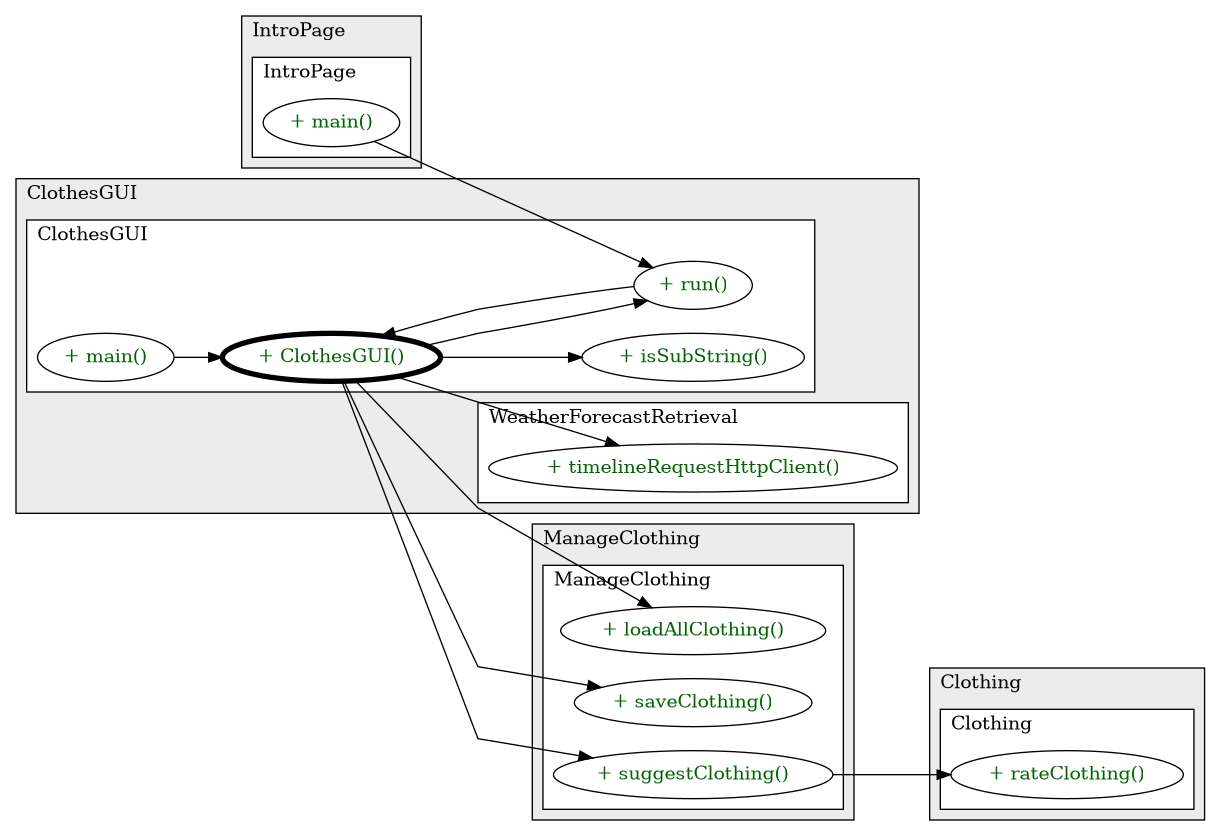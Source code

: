 @startuml

/' diagram meta data start
config=CallConfiguration;
{
  "rootMethod": "ClothesGUI#ClothesGUI(String)",
  "projectClassification": {
    "searchMode": "OpenProject", // OpenProject, AllProjects
    "includedProjects": "",
    "pathEndKeywords": "*.impl",
    "isClientPath": "",
    "isClientName": "",
    "isTestPath": "",
    "isTestName": "",
    "isMappingPath": "",
    "isMappingName": "",
    "isDataAccessPath": "",
    "isDataAccessName": "",
    "isDataStructurePath": "",
    "isDataStructureName": "",
    "isInterfaceStructuresPath": "",
    "isInterfaceStructuresName": "",
    "isEntryPointPath": "",
    "isEntryPointName": "",
    "treatFinalFieldsAsMandatory": false
  },
  "graphRestriction": {
    "classPackageExcludeFilter": "",
    "classPackageIncludeFilter": "",
    "classNameExcludeFilter": "",
    "classNameIncludeFilter": "",
    "methodNameExcludeFilter": "",
    "methodNameIncludeFilter": "",
    "removeByInheritance": "", // inheritance/annotation based filtering is done in a second step
    "removeByAnnotation": "",
    "removeByClassPackage": "", // cleanup the graph after inheritance/annotation based filtering is done
    "removeByClassName": "",
    "cutMappings": false,
    "cutEnum": true,
    "cutTests": true,
    "cutClient": true,
    "cutDataAccess": true,
    "cutInterfaceStructures": true,
    "cutDataStructures": true,
    "cutGetterAndSetter": true,
    "cutConstructors": true
  },
  "graphTraversal": {
    "forwardDepth": 3,
    "backwardDepth": 3,
    "classPackageExcludeFilter": "",
    "classPackageIncludeFilter": "",
    "classNameExcludeFilter": "",
    "classNameIncludeFilter": "",
    "methodNameExcludeFilter": "",
    "methodNameIncludeFilter": "",
    "hideMappings": false,
    "hideDataStructures": false,
    "hidePrivateMethods": true,
    "hideInterfaceCalls": true, // indirection: implementation -> interface (is hidden) -> implementation
    "onlyShowApplicationEntryPoints": false, // root node is included
    "useMethodCallsForStructureDiagram": "ForwardOnly" // ForwardOnly, BothDirections, No
  },
  "details": {
    "aggregation": "GroupByClass", // ByClass, GroupByClass, None
    "showMethodParametersTypes": false,
    "showMethodParametersNames": false,
    "showMethodReturnType": false,
    "showPackageLevels": 2,
    "showCallOrder": false,
    "edgeMode": "MethodsOnly", // TypesOnly, MethodsOnly, TypesAndMethods, MethodsAndDirectTypeUsage
    "showDetailedClassStructure": false
  },
  "rootClass": "ClothesGUI",
  "extensionCallbackMethod": "" // qualified.class.name#methodName - signature: public static String method(String)
}
diagram meta data end '/



digraph g {
    rankdir="LR"
    splines=polyline
    

'nodes 
subgraph cluster_1158492072 { 
   	label=Clothing
	labeljust=l
	fillcolor="#ececec"
	style=filled
   
   subgraph cluster_823980242 { 
   	label=Clothing
	labeljust=l
	fillcolor=white
	style=filled
   
   Clothing1158492072XXXrateClothing938360866[
	label="+ rateClothing()"
	style=filled
	fillcolor=white
	tooltip="Clothing

null"
	fontcolor=darkgreen
];
} 
} 

subgraph cluster_1419622661 { 
   	label=IntroPage
	labeljust=l
	fillcolor="#ececec"
	style=filled
   
   subgraph cluster_1855103944 { 
   	label=IntroPage
	labeljust=l
	fillcolor=white
	style=filled
   
   IntroPage1419622661XXXmain1859653459[
	label="+ main()"
	style=filled
	fillcolor=white
	tooltip="IntroPage

null"
	fontcolor=darkgreen
];
} 
} 

subgraph cluster_368141357 { 
   	label=ManageClothing
	labeljust=l
	fillcolor="#ececec"
	style=filled
   
   subgraph cluster_110925838 { 
   	label=ManageClothing
	labeljust=l
	fillcolor=white
	style=filled
   
   ManageClothing368141357XXXloadAllClothing1808118735[
	label="+ loadAllClothing()"
	style=filled
	fillcolor=white
	tooltip="ManageClothing

null"
	fontcolor=darkgreen
];

ManageClothing368141357XXXsaveClothing1120666637[
	label="+ saveClothing()"
	style=filled
	fillcolor=white
	tooltip="ManageClothing

null"
	fontcolor=darkgreen
];

ManageClothing368141357XXXsuggestClothing1161248268[
	label="+ suggestClothing()"
	style=filled
	fillcolor=white
	tooltip="ManageClothing

null"
	fontcolor=darkgreen
];
} 
} 

subgraph cluster_910778355 { 
   	label=ClothesGUI
	labeljust=l
	fillcolor="#ececec"
	style=filled
   
   subgraph cluster_1222314080 { 
   	label=WeatherForecastRetrieval
	labeljust=l
	fillcolor=white
	style=filled
   
   WeatherForecastRetrieval910778355XXXtimelineRequestHttpClient2013066710[
	label="+ timelineRequestHttpClient()"
	style=filled
	fillcolor=white
	tooltip="WeatherForecastRetrieval

null"
	fontcolor=darkgreen
];
} 

subgraph cluster_1668724942 { 
   	label=ClothesGUI
	labeljust=l
	fillcolor=white
	style=filled
   
   ClothesGUI910778355XXXClothesGUI1808118735[
	label="+ ClothesGUI()"
	style=filled
	fillcolor=white
	tooltip="ClothesGUI

null"
	penwidth=4
	fontcolor=darkgreen
];

ClothesGUI910778355XXXisSubString2013066710[
	label="+ isSubString()"
	style=filled
	fillcolor=white
	tooltip="ClothesGUI

null"
	fontcolor=darkgreen
];

ClothesGUI910778355XXXmain1859653459[
	label="+ main()"
	style=filled
	fillcolor=white
	tooltip="ClothesGUI

null"
	fontcolor=darkgreen
];

ClothesGUI910778355XXXrun0[
	label="+ run()"
	style=filled
	fillcolor=white
	tooltip="ClothesGUI

null"
	fontcolor=darkgreen
];
} 
} 

'edges    
ClothesGUI910778355XXXClothesGUI1808118735 -> ClothesGUI910778355XXXisSubString2013066710;
ClothesGUI910778355XXXClothesGUI1808118735 -> ClothesGUI910778355XXXrun0;
ClothesGUI910778355XXXClothesGUI1808118735 -> ManageClothing368141357XXXloadAllClothing1808118735;
ClothesGUI910778355XXXClothesGUI1808118735 -> ManageClothing368141357XXXsaveClothing1120666637;
ClothesGUI910778355XXXClothesGUI1808118735 -> ManageClothing368141357XXXsuggestClothing1161248268;
ClothesGUI910778355XXXClothesGUI1808118735 -> WeatherForecastRetrieval910778355XXXtimelineRequestHttpClient2013066710;
ClothesGUI910778355XXXmain1859653459 -> ClothesGUI910778355XXXClothesGUI1808118735;
ClothesGUI910778355XXXrun0 -> ClothesGUI910778355XXXClothesGUI1808118735;
IntroPage1419622661XXXmain1859653459 -> ClothesGUI910778355XXXrun0;
ManageClothing368141357XXXsuggestClothing1161248268 -> Clothing1158492072XXXrateClothing938360866;
    
}
@enduml